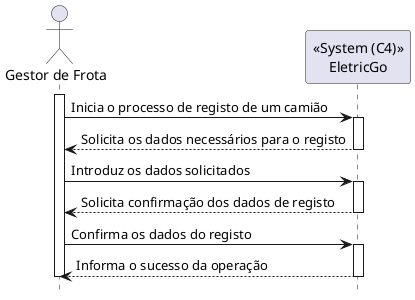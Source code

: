 @startuml

hide footbox

actor "Gestor de Frota" as gf
participant "<<System (C4)>>\nEletricGo" as c4

activate gf

gf -> c4: Inicia o processo de registo de um camião
activate c4
c4 --> gf: Solicita os dados necessários para o registo
deactivate c4
gf -> c4:  Introduz os dados solicitados
activate c4
c4 --> gf: Solicita confirmação dos dados de registo
deactivate c4
gf -> c4: Confirma os dados do registo
activate c4
c4 --> gf: Informa o sucesso da operação
deactivate c4
deactivate gf

@enduml